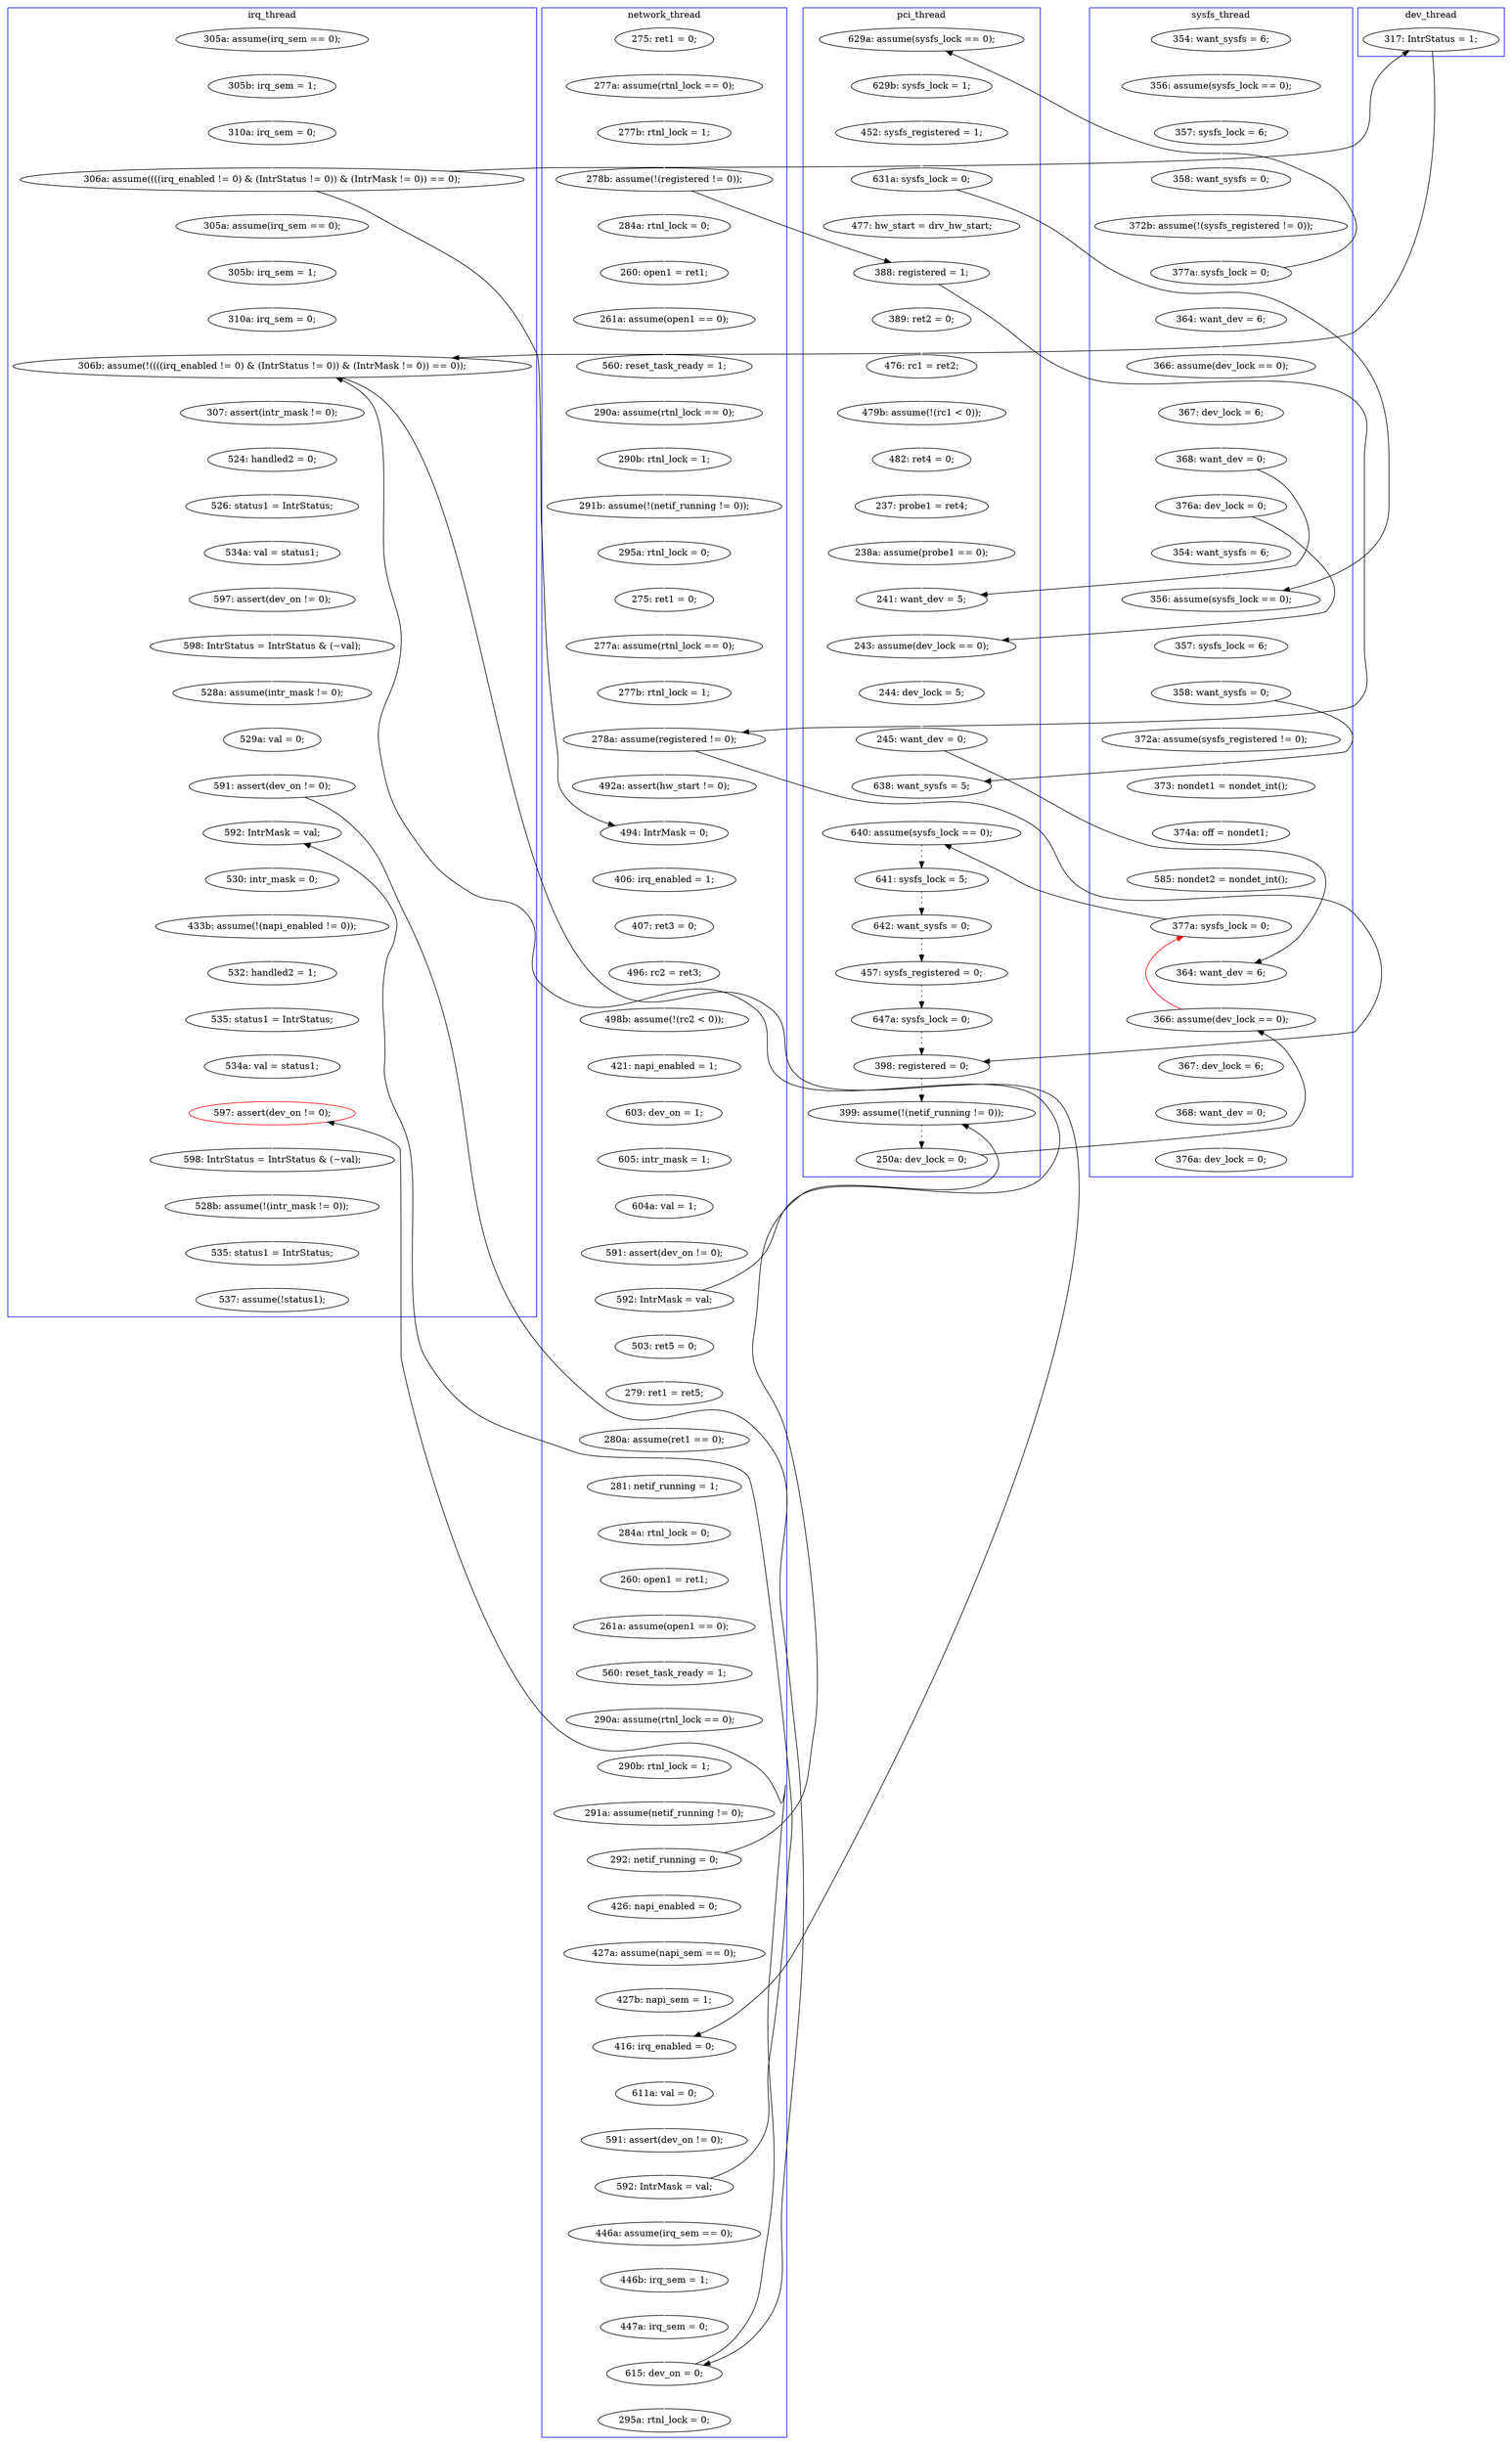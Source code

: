 digraph Counterexample {
	282 -> 292 [color = black, style = dotted]
	104 -> 114 [color = white, style = solid]
	155 -> 157 [color = white, style = solid]
	108 -> 126 [color = black, style = solid, constraint = false]
	154 -> 155 [color = white, style = solid]
	115 -> 117 [color = white, style = solid]
	208 -> 238 [color = black, style = dotted]
	173 -> 217 [color = black, style = solid, constraint = false]
	218 -> 231 [color = white, style = solid]
	30 -> 31 [color = white, style = solid]
	267 -> 273 [color = white, style = solid]
	108 -> 149 [color = black, style = solid, constraint = false]
	122 -> 123 [color = white, style = solid]
	163 -> 167 [color = white, style = solid]
	197 -> 198 [color = white, style = solid]
	103 -> 242 [color = black, style = solid, constraint = false]
	253 -> 257 [color = white, style = solid]
	222 -> 223 [color = white, style = solid]
	60 -> 61 [color = white, style = solid]
	80 -> 81 [color = white, style = solid]
	126 -> 217 [color = black, style = solid, constraint = false]
	57 -> 63 [color = black, style = solid, constraint = false]
	59 -> 60 [color = white, style = solid]
	177 -> 180 [color = white, style = solid]
	160 -> 163 [color = white, style = solid]
	148 -> 149 [color = white, style = solid]
	99 -> 101 [color = white, style = solid]
	69 -> 121 [color = black, style = solid, constraint = false]
	232 -> 248 [color = white, style = solid]
	231 -> 232 [color = white, style = solid]
	98 -> 99 [color = white, style = solid]
	211 -> 215 [color = white, style = solid]
	73 -> 78 [color = white, style = solid]
	292 -> 295 [color = black, style = solid, constraint = false]
	217 -> 218 [color = white, style = solid]
	187 -> 193 [color = white, style = solid]
	209 -> 212 [color = white, style = solid]
	67 -> 69 [color = white, style = solid]
	261 -> 264 [color = white, style = solid]
	181 -> 183 [color = white, style = solid]
	206 -> 207 [color = black, style = dotted]
	143 -> 148 [color = white, style = solid]
	191 -> 192 [color = white, style = solid]
	169 -> 170 [color = white, style = solid]
	242 -> 295 [color = white, style = solid]
	212 -> 221 [color = white, style = solid]
	215 -> 217 [color = white, style = solid]
	167 -> 169 [color = white, style = solid]
	259 -> 261 [color = white, style = solid]
	94 -> 95 [color = white, style = solid]
	296 -> 297 [color = white, style = solid]
	34 -> 82 [color = white, style = solid]
	217 -> 235 [color = black, style = solid, constraint = false]
	248 -> 250 [color = white, style = solid]
	69 -> 73 [color = white, style = solid]
	55 -> 57 [color = white, style = solid]
	101 -> 102 [color = white, style = solid]
	51 -> 52 [color = white, style = solid]
	207 -> 208 [color = black, style = dotted]
	57 -> 58 [color = white, style = solid]
	273 -> 275 [color = white, style = solid]
	140 -> 141 [color = white, style = solid]
	170 -> 172 [color = white, style = solid]
	64 -> 67 [color = white, style = solid]
	86 -> 104 [color = white, style = solid]
	58 -> 59 [color = white, style = solid]
	257 -> 265 [color = black, style = solid, constraint = false]
	260 -> 282 [color = black, style = dotted]
	223 -> 235 [color = white, style = solid]
	265 -> 267 [color = white, style = solid]
	61 -> 99 [color = black, style = solid, constraint = false]
	139 -> 140 [color = white, style = solid]
	47 -> 50 [color = white, style = solid]
	277 -> 286 [color = white, style = solid]
	198 -> 209 [color = white, style = solid]
	95 -> 98 [color = white, style = solid]
	123 -> 191 [color = white, style = solid]
	235 -> 244 [color = white, style = solid]
	32 -> 34 [color = white, style = solid]
	251 -> 259 [color = white, style = solid]
	180 -> 181 [color = white, style = solid]
	284 -> 302 [color = black, style = solid, constraint = false]
	78 -> 79 [color = white, style = solid]
	302 -> 303 [color = white, style = solid]
	108 -> 210 [color = white, style = solid]
	172 -> 173 [color = white, style = solid]
	89 -> 121 [color = white, style = solid]
	61 -> 70 [color = white, style = solid]
	63 -> 64 [color = white, style = solid]
	50 -> 51 [color = white, style = solid]
	280 -> 281 [color = white, style = solid]
	297 -> 298 [color = white, style = solid]
	114 -> 115 [color = white, style = solid]
	303 -> 306 [color = white, style = solid]
	295 -> 205 [color = red, style = solid, constraint = false]
	284 -> 291 [color = white, style = solid]
	275 -> 277 [color = white, style = solid]
	90 -> 93 [color = white, style = solid]
	306 -> 312 [color = white, style = solid]
	264 -> 265 [color = white, style = solid]
	203 -> 205 [color = white, style = solid]
	250 -> 251 [color = white, style = solid]
	240 -> 260 [color = black, style = dotted]
	143 -> 260 [color = black, style = solid, constraint = false]
	93 -> 94 [color = white, style = solid]
	129 -> 139 [color = white, style = solid]
	244 -> 253 [color = white, style = solid]
	312 -> 313 [color = white, style = solid]
	106 -> 108 [color = white, style = solid]
	117 -> 129 [color = white, style = solid]
	141 -> 143 [color = white, style = solid]
	279 -> 280 [color = white, style = solid]
	78 -> 143 [color = black, style = solid, constraint = false]
	286 -> 302 [color = white, style = solid]
	34 -> 78 [color = black, style = solid, constraint = false]
	168 -> 206 [color = white, style = solid]
	123 -> 168 [color = black, style = solid, constraint = false]
	212 -> 282 [color = black, style = solid, constraint = false]
	81 -> 106 [color = white, style = solid]
	83 -> 86 [color = white, style = solid]
	238 -> 240 [color = black, style = dotted]
	31 -> 32 [color = white, style = solid]
	52 -> 55 [color = white, style = solid]
	103 -> 168 [color = white, style = solid]
	176 -> 177 [color = white, style = solid]
	184 -> 187 [color = white, style = solid]
	173 -> 176 [color = white, style = solid]
	157 -> 160 [color = white, style = solid]
	70 -> 101 [color = black, style = solid, constraint = false]
	193 -> 197 [color = white, style = solid]
	205 -> 206 [color = black, style = solid, constraint = false]
	281 -> 284 [color = white, style = solid]
	205 -> 242 [color = white, style = solid]
	82 -> 83 [color = white, style = solid]
	257 -> 279 [color = white, style = solid]
	264 -> 284 [color = black, style = solid, constraint = false]
	102 -> 103 [color = white, style = solid]
	121 -> 122 [color = white, style = solid]
	149 -> 154 [color = white, style = solid]
	221 -> 222 [color = white, style = solid]
	183 -> 184 [color = white, style = solid]
	70 -> 89 [color = white, style = solid]
	200 -> 203 [color = white, style = solid]
	295 -> 296 [color = white, style = solid]
	79 -> 90 [color = white, style = solid]
	210 -> 211 [color = white, style = solid]
	192 -> 200 [color = white, style = solid]
	subgraph cluster7 {
		label = dev_thread
		color = blue
		126  [label = "317: IntrStatus = 1;"]
	}
	subgraph cluster1 {
		label = pci_thread
		color = blue
		73  [label = "477: hw_start = drv_hw_start;"]
		69  [label = "631a: sysfs_lock = 0;"]
		260  [label = "398: registered = 0;"]
		99  [label = "241: want_dev = 5;"]
		67  [label = "452: sysfs_registered = 1;"]
		208  [label = "642: want_sysfs = 0;"]
		282  [label = "399: assume(!(netif_running != 0));"]
		103  [label = "245: want_dev = 0;"]
		90  [label = "476: rc1 = ret2;"]
		240  [label = "647a: sysfs_lock = 0;"]
		94  [label = "482: ret4 = 0;"]
		102  [label = "244: dev_lock = 5;"]
		79  [label = "389: ret2 = 0;"]
		93  [label = "479b: assume(!(rc1 < 0));"]
		64  [label = "629b: sysfs_lock = 1;"]
		63  [label = "629a: assume(sysfs_lock == 0);"]
		95  [label = "237: probe1 = ret4;"]
		238  [label = "457: sysfs_registered = 0;"]
		207  [label = "641: sysfs_lock = 5;"]
		98  [label = "238a: assume(probe1 == 0);"]
		206  [label = "640: assume(sysfs_lock == 0);"]
		78  [label = "388: registered = 1;"]
		101  [label = "243: assume(dev_lock == 0);"]
		168  [label = "638: want_sysfs = 5;"]
		292  [label = "250a: dev_lock = 0;"]
	}
	subgraph cluster2 {
		label = network_thread
		color = blue
		279  [label = "446a: assume(irq_sem == 0);"]
		223  [label = "427b: napi_sem = 1;"]
		177  [label = "279: ret1 = ret5;"]
		183  [label = "284a: rtnl_lock = 0;"]
		31  [label = "277a: assume(rtnl_lock == 0);"]
		244  [label = "611a: val = 0;"]
		169  [label = "605: intr_mask = 1;"]
		235  [label = "416: irq_enabled = 0;"]
		184  [label = "260: open1 = ret1;"]
		176  [label = "503: ret5 = 0;"]
		160  [label = "498b: assume(!(rc2 < 0));"]
		115  [label = "290b: rtnl_lock = 1;"]
		257  [label = "592: IntrMask = val;"]
		173  [label = "592: IntrMask = val;"]
		280  [label = "446b: irq_sem = 1;"]
		141  [label = "277b: rtnl_lock = 1;"]
		148  [label = "492a: assert(hw_start != 0);"]
		197  [label = "290a: assume(rtnl_lock == 0);"]
		172  [label = "591: assert(dev_on != 0);"]
		222  [label = "427a: assume(napi_sem == 0);"]
		181  [label = "281: netif_running = 1;"]
		180  [label = "280a: assume(ret1 == 0);"]
		198  [label = "290b: rtnl_lock = 1;"]
		117  [label = "291b: assume(!(netif_running != 0));"]
		170  [label = "604a: val = 1;"]
		129  [label = "295a: rtnl_lock = 0;"]
		193  [label = "560: reset_task_ready = 1;"]
		143  [label = "278a: assume(registered != 0);"]
		209  [label = "291a: assume(netif_running != 0);"]
		291  [label = "295a: rtnl_lock = 0;"]
		86  [label = "261a: assume(open1 == 0);"]
		140  [label = "277a: assume(rtnl_lock == 0);"]
		149  [label = "494: IntrMask = 0;"]
		82  [label = "284a: rtnl_lock = 0;"]
		284  [label = "615: dev_on = 0;"]
		157  [label = "496: rc2 = ret3;"]
		167  [label = "603: dev_on = 1;"]
		32  [label = "277b: rtnl_lock = 1;"]
		187  [label = "261a: assume(open1 == 0);"]
		104  [label = "560: reset_task_ready = 1;"]
		154  [label = "406: irq_enabled = 1;"]
		221  [label = "426: napi_enabled = 0;"]
		139  [label = "275: ret1 = 0;"]
		212  [label = "292: netif_running = 0;"]
		114  [label = "290a: assume(rtnl_lock == 0);"]
		83  [label = "260: open1 = ret1;"]
		155  [label = "407: ret3 = 0;"]
		34  [label = "278b: assume(!(registered != 0));"]
		281  [label = "447a: irq_sem = 0;"]
		163  [label = "421: napi_enabled = 1;"]
		30  [label = "275: ret1 = 0;"]
		253  [label = "591: assert(dev_on != 0);"]
	}
	subgraph cluster3 {
		label = irq_thread
		color = blue
		312  [label = "535: status1 = IntrStatus;"]
		217  [label = "306b: assume(!((((irq_enabled != 0) & (IntrStatus != 0)) & (IntrMask != 0)) == 0));"]
		106  [label = "310a: irq_sem = 0;"]
		306  [label = "528b: assume(!(intr_mask != 0));"]
		275  [label = "532: handled2 = 1;"]
		248  [label = "534a: val = status1;"]
		264  [label = "591: assert(dev_on != 0);"]
		232  [label = "526: status1 = IntrStatus;"]
		251  [label = "598: IntrStatus = IntrStatus & (~val);"]
		211  [label = "305b: irq_sem = 1;"]
		313  [label = "537: assume(!status1);"]
		218  [label = "307: assert(intr_mask != 0);"]
		261  [label = "529a: val = 0;"]
		277  [label = "535: status1 = IntrStatus;"]
		259  [label = "528a: assume(intr_mask != 0);"]
		80  [label = "305a: assume(irq_sem == 0);"]
		231  [label = "524: handled2 = 0;"]
		267  [label = "530: intr_mask = 0;"]
		303  [label = "598: IntrStatus = IntrStatus & (~val);"]
		81  [label = "305b: irq_sem = 1;"]
		273  [label = "433b: assume(!(napi_enabled != 0));"]
		265  [label = "592: IntrMask = val;"]
		286  [label = "534a: val = status1;"]
		108  [label = "306a: assume((((irq_enabled != 0) & (IntrStatus != 0)) & (IntrMask != 0)) == 0);"]
		250  [label = "597: assert(dev_on != 0);"]
		215  [label = "310a: irq_sem = 0;"]
		302  [label = "597: assert(dev_on != 0);", color = red]
		210  [label = "305a: assume(irq_sem == 0);"]
	}
	subgraph cluster6 {
		label = sysfs_thread
		color = blue
		295  [label = "366: assume(dev_lock == 0);"]
		50  [label = "356: assume(sysfs_lock == 0);"]
		58  [label = "364: want_dev = 6;"]
		47  [label = "354: want_sysfs = 6;"]
		298  [label = "376a: dev_lock = 0;"]
		191  [label = "372a: assume(sysfs_registered != 0);"]
		203  [label = "585: nondet2 = nondet_int();"]
		89  [label = "354: want_sysfs = 6;"]
		57  [label = "377a: sysfs_lock = 0;"]
		242  [label = "364: want_dev = 6;"]
		297  [label = "368: want_dev = 0;"]
		60  [label = "367: dev_lock = 6;"]
		121  [label = "356: assume(sysfs_lock == 0);"]
		122  [label = "357: sysfs_lock = 6;"]
		59  [label = "366: assume(dev_lock == 0);"]
		296  [label = "367: dev_lock = 6;"]
		200  [label = "374a: off = nondet1;"]
		52  [label = "358: want_sysfs = 0;"]
		70  [label = "376a: dev_lock = 0;"]
		61  [label = "368: want_dev = 0;"]
		205  [label = "377a: sysfs_lock = 0;"]
		192  [label = "373: nondet1 = nondet_int();"]
		55  [label = "372b: assume(!(sysfs_registered != 0));"]
		123  [label = "358: want_sysfs = 0;"]
		51  [label = "357: sysfs_lock = 6;"]
	}
}